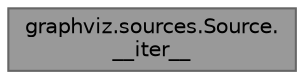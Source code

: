 digraph "graphviz.sources.Source.__iter__"
{
 
  bgcolor="transparent";
  edge [fontname=Helvetica,fontsize=10,labelfontname=Helvetica,labelfontsize=10];
  node [fontname=Helvetica,fontsize=10,shape=box,height=0.2,width=0.4];
  rankdir="RL";
  Node1 [id="Node000001",label="graphviz.sources.Source.\l__iter__",height=0.2,width=0.4,color="gray40", fillcolor="grey60", style="filled", fontcolor="black",tooltip=" "];
}
